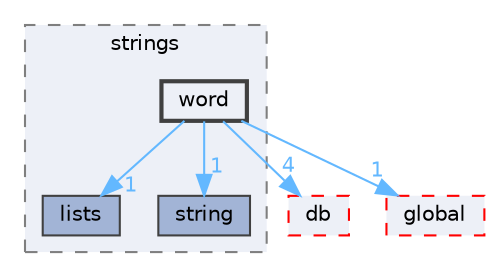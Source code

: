 digraph "src/OpenFOAM/primitives/strings/word"
{
 // LATEX_PDF_SIZE
  bgcolor="transparent";
  edge [fontname=Helvetica,fontsize=10,labelfontname=Helvetica,labelfontsize=10];
  node [fontname=Helvetica,fontsize=10,shape=box,height=0.2,width=0.4];
  compound=true
  subgraph clusterdir_ce1ee507886310df0e74ee2e624fbc88 {
    graph [ bgcolor="#edf0f7", pencolor="grey50", label="strings", fontname=Helvetica,fontsize=10 style="filled,dashed", URL="dir_ce1ee507886310df0e74ee2e624fbc88.html",tooltip=""]
  dir_3225460a2bc040f976df3516175e6565 [label="lists", fillcolor="#a2b4d6", color="grey25", style="filled", URL="dir_3225460a2bc040f976df3516175e6565.html",tooltip=""];
  dir_5d269f08fff917248372ebf5423c45f9 [label="string", fillcolor="#a2b4d6", color="grey25", style="filled", URL="dir_5d269f08fff917248372ebf5423c45f9.html",tooltip=""];
  dir_37e5616194788bea54b108232e896e64 [label="word", fillcolor="#edf0f7", color="grey25", style="filled,bold", URL="dir_37e5616194788bea54b108232e896e64.html",tooltip=""];
  }
  dir_63c634f7a7cfd679ac26c67fb30fc32f [label="db", fillcolor="#edf0f7", color="red", style="filled,dashed", URL="dir_63c634f7a7cfd679ac26c67fb30fc32f.html",tooltip=""];
  dir_8583492183f4d27c76555f8f333dd07b [label="global", fillcolor="#edf0f7", color="red", style="filled,dashed", URL="dir_8583492183f4d27c76555f8f333dd07b.html",tooltip=""];
  dir_37e5616194788bea54b108232e896e64->dir_3225460a2bc040f976df3516175e6565 [headlabel="1", labeldistance=1.5 headhref="dir_004412_002242.html" href="dir_004412_002242.html" color="steelblue1" fontcolor="steelblue1"];
  dir_37e5616194788bea54b108232e896e64->dir_5d269f08fff917248372ebf5423c45f9 [headlabel="1", labeldistance=1.5 headhref="dir_004412_003790.html" href="dir_004412_003790.html" color="steelblue1" fontcolor="steelblue1"];
  dir_37e5616194788bea54b108232e896e64->dir_63c634f7a7cfd679ac26c67fb30fc32f [headlabel="4", labeldistance=1.5 headhref="dir_004412_000817.html" href="dir_004412_000817.html" color="steelblue1" fontcolor="steelblue1"];
  dir_37e5616194788bea54b108232e896e64->dir_8583492183f4d27c76555f8f333dd07b [headlabel="1", labeldistance=1.5 headhref="dir_004412_001645.html" href="dir_004412_001645.html" color="steelblue1" fontcolor="steelblue1"];
}

